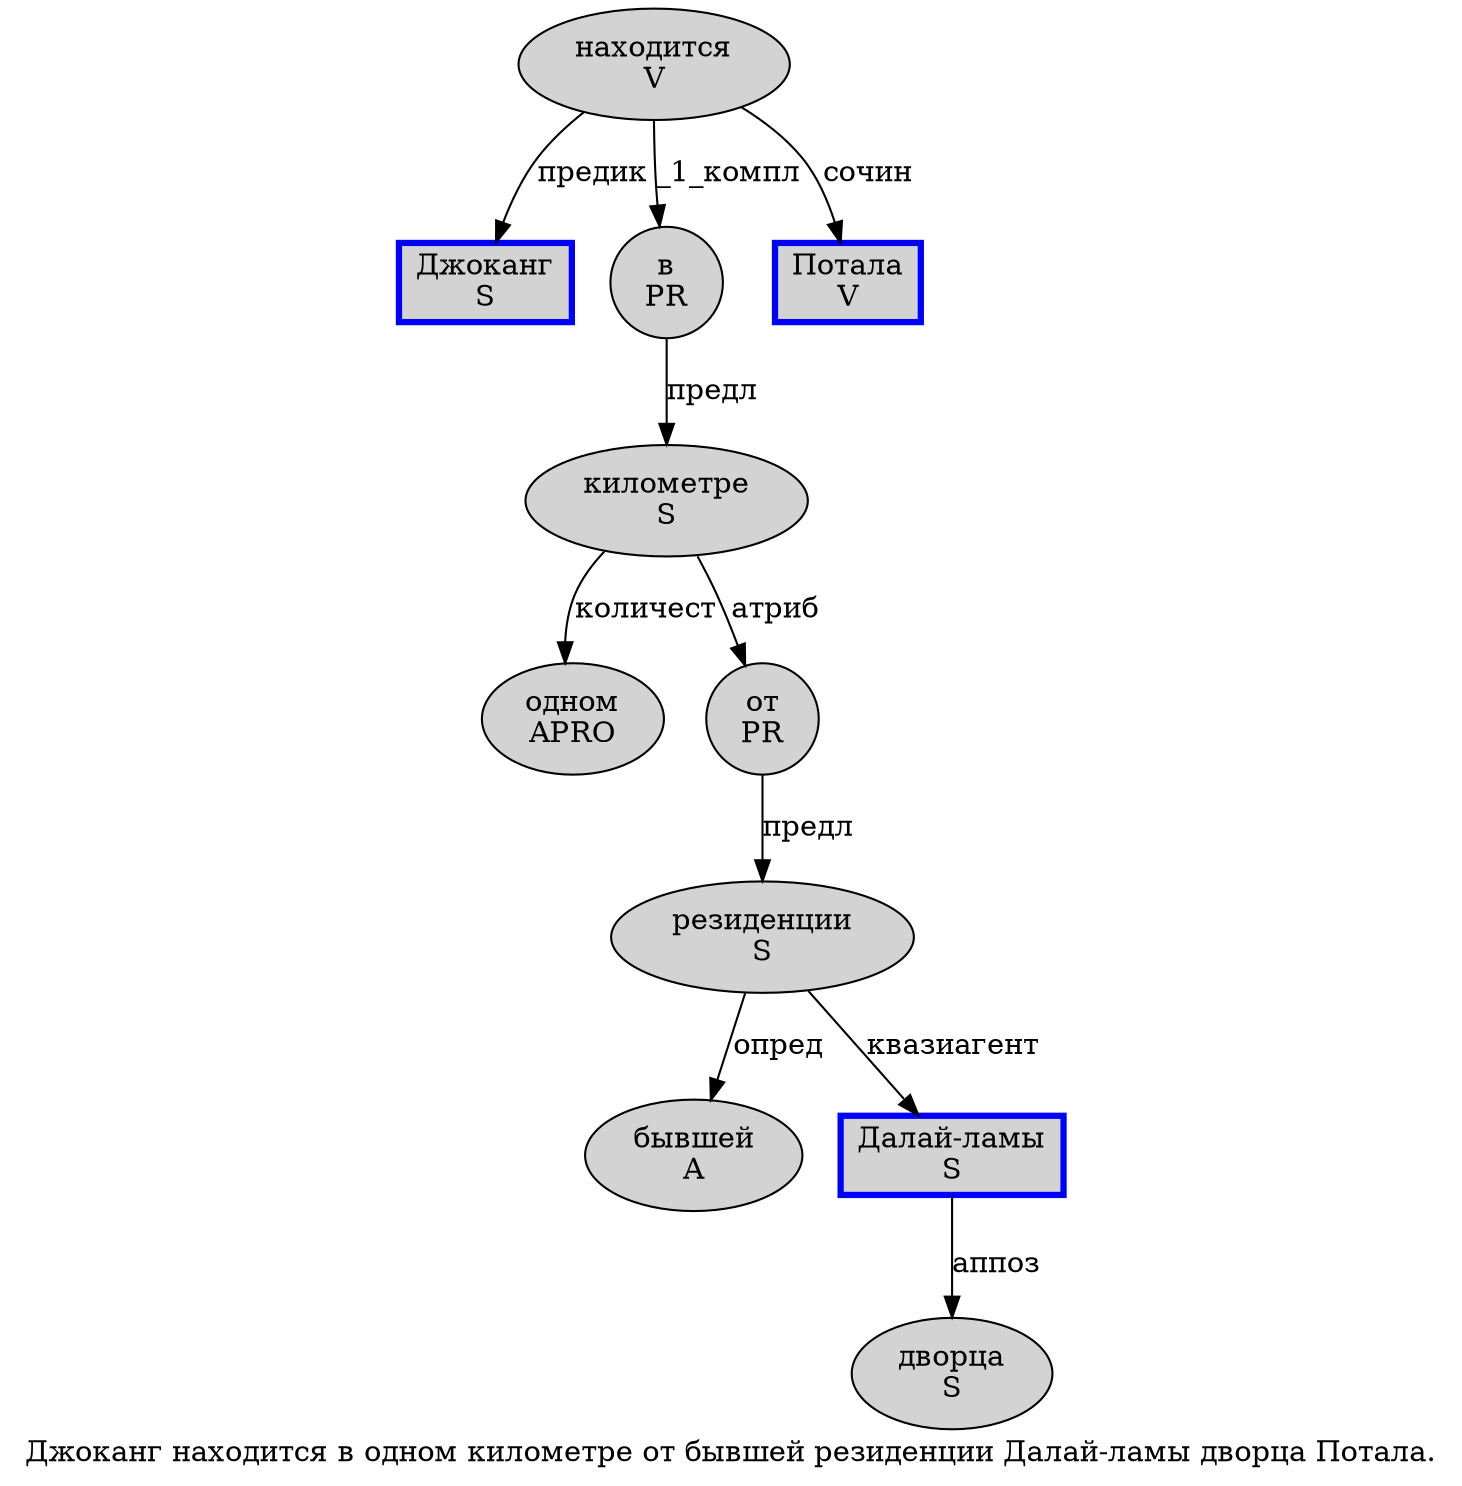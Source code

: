 digraph SENTENCE_1275 {
	graph [label="Джоканг находится в одном километре от бывшей резиденции Далай-ламы дворца Потала."]
	node [style=filled]
		0 [label="Джоканг
S" color=blue fillcolor=lightgray penwidth=3 shape=box]
		1 [label="находится
V" color="" fillcolor=lightgray penwidth=1 shape=ellipse]
		2 [label="в
PR" color="" fillcolor=lightgray penwidth=1 shape=ellipse]
		3 [label="одном
APRO" color="" fillcolor=lightgray penwidth=1 shape=ellipse]
		4 [label="километре
S" color="" fillcolor=lightgray penwidth=1 shape=ellipse]
		5 [label="от
PR" color="" fillcolor=lightgray penwidth=1 shape=ellipse]
		6 [label="бывшей
A" color="" fillcolor=lightgray penwidth=1 shape=ellipse]
		7 [label="резиденции
S" color="" fillcolor=lightgray penwidth=1 shape=ellipse]
		8 [label="Далай-ламы
S" color=blue fillcolor=lightgray penwidth=3 shape=box]
		9 [label="дворца
S" color="" fillcolor=lightgray penwidth=1 shape=ellipse]
		10 [label="Потала
V" color=blue fillcolor=lightgray penwidth=3 shape=box]
			5 -> 7 [label="предл"]
			4 -> 3 [label="количест"]
			4 -> 5 [label="атриб"]
			7 -> 6 [label="опред"]
			7 -> 8 [label="квазиагент"]
			2 -> 4 [label="предл"]
			8 -> 9 [label="аппоз"]
			1 -> 0 [label="предик"]
			1 -> 2 [label="_1_компл"]
			1 -> 10 [label="сочин"]
}